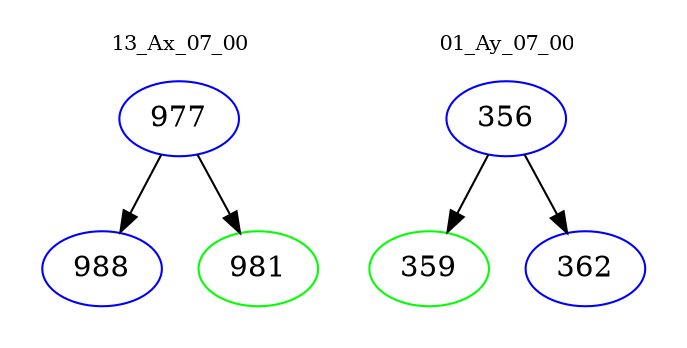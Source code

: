 digraph{
subgraph cluster_0 {
color = white
label = "13_Ax_07_00";
fontsize=10;
T0_977 [label="977", color="blue"]
T0_977 -> T0_988 [color="black"]
T0_988 [label="988", color="blue"]
T0_977 -> T0_981 [color="black"]
T0_981 [label="981", color="green"]
}
subgraph cluster_1 {
color = white
label = "01_Ay_07_00";
fontsize=10;
T1_356 [label="356", color="blue"]
T1_356 -> T1_359 [color="black"]
T1_359 [label="359", color="green"]
T1_356 -> T1_362 [color="black"]
T1_362 [label="362", color="blue"]
}
}
